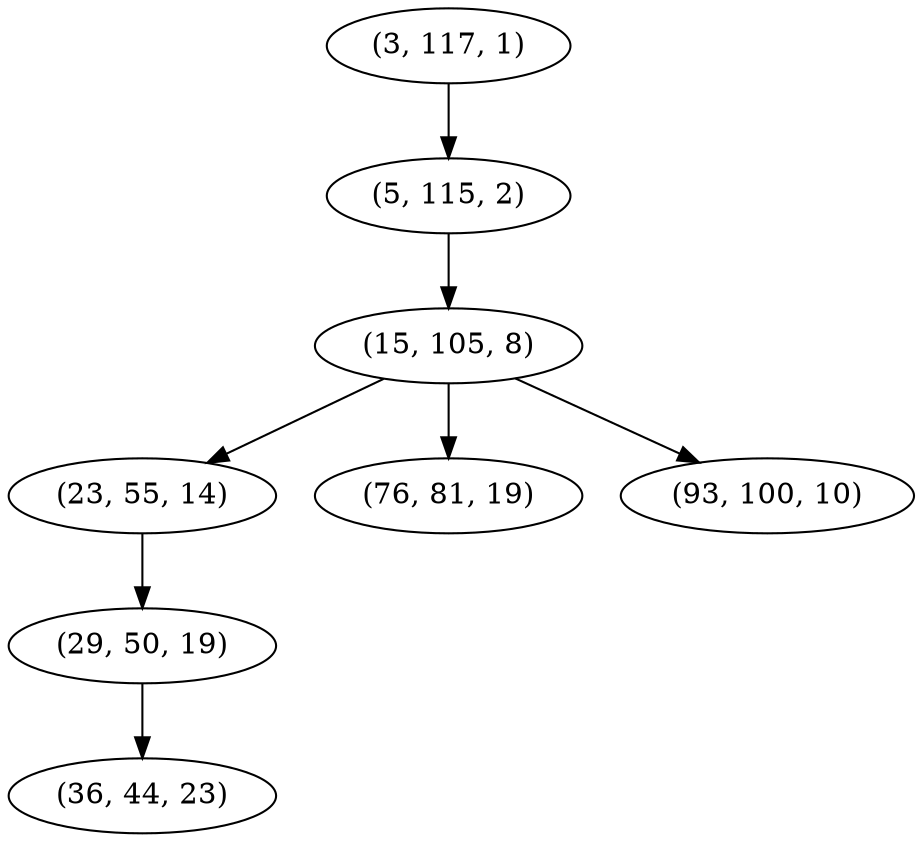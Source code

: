 digraph tree {
    "(3, 117, 1)";
    "(5, 115, 2)";
    "(15, 105, 8)";
    "(23, 55, 14)";
    "(29, 50, 19)";
    "(36, 44, 23)";
    "(76, 81, 19)";
    "(93, 100, 10)";
    "(3, 117, 1)" -> "(5, 115, 2)";
    "(5, 115, 2)" -> "(15, 105, 8)";
    "(15, 105, 8)" -> "(23, 55, 14)";
    "(15, 105, 8)" -> "(76, 81, 19)";
    "(15, 105, 8)" -> "(93, 100, 10)";
    "(23, 55, 14)" -> "(29, 50, 19)";
    "(29, 50, 19)" -> "(36, 44, 23)";
}

